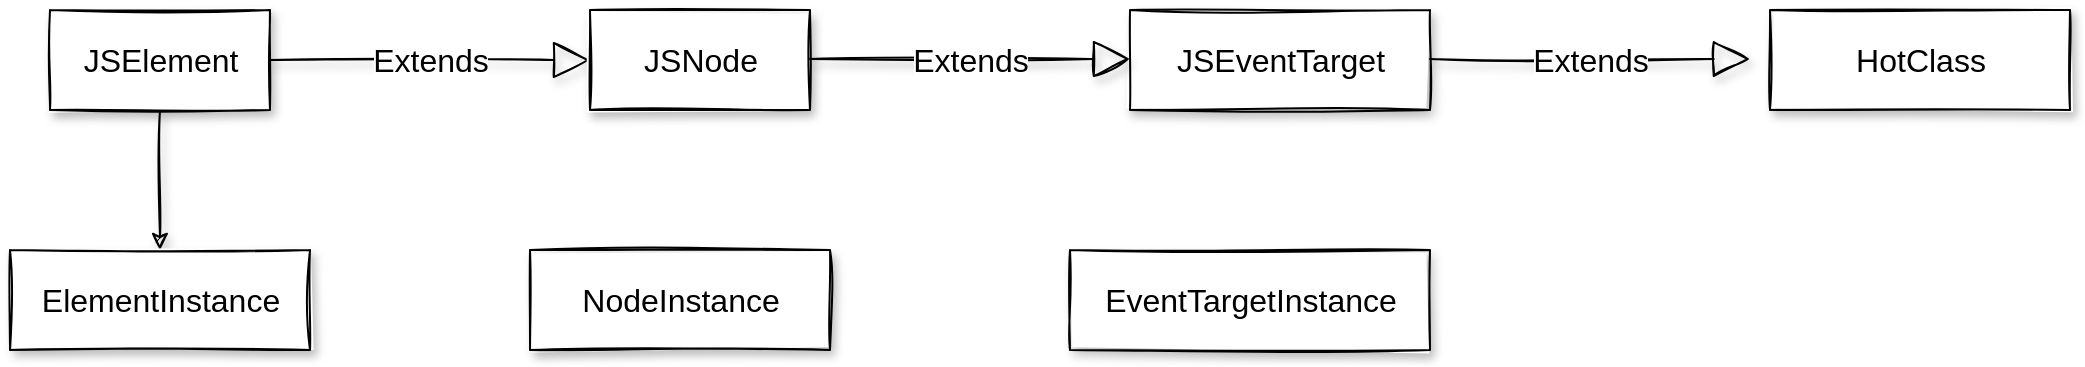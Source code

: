 <mxfile version="14.6.13" type="github">
  <diagram id="DC3t7FKsI6gMT1lBSD-O" name="Page-1">
    <mxGraphModel dx="2066" dy="1074" grid="1" gridSize="10" guides="1" tooltips="1" connect="1" arrows="1" fold="1" page="1" pageScale="1" pageWidth="827" pageHeight="1169" math="0" shadow="0">
      <root>
        <mxCell id="0" />
        <mxCell id="1" parent="0" />
        <mxCell id="-8tuaK7xDPwZjtJdpJcr-10" style="edgeStyle=orthogonalEdgeStyle;rounded=0;sketch=1;orthogonalLoop=1;jettySize=auto;html=1;shadow=1;fontSize=16;" edge="1" parent="1" source="-8tuaK7xDPwZjtJdpJcr-1" target="-8tuaK7xDPwZjtJdpJcr-6">
          <mxGeometry relative="1" as="geometry" />
        </mxCell>
        <mxCell id="-8tuaK7xDPwZjtJdpJcr-1" value="JSElement" style="html=1;fontSize=16;shadow=1;sketch=1;" vertex="1" parent="1">
          <mxGeometry x="120" y="210" width="110" height="50" as="geometry" />
        </mxCell>
        <mxCell id="-8tuaK7xDPwZjtJdpJcr-2" value="Extends" style="endArrow=block;endSize=16;endFill=0;html=1;fontSize=16;shadow=1;sketch=1;" edge="1" parent="1" source="-8tuaK7xDPwZjtJdpJcr-1">
          <mxGeometry width="160" relative="1" as="geometry">
            <mxPoint x="230" y="235" as="sourcePoint" />
            <mxPoint x="390" y="235" as="targetPoint" />
          </mxGeometry>
        </mxCell>
        <mxCell id="-8tuaK7xDPwZjtJdpJcr-3" value="JSNode" style="html=1;fontSize=16;shadow=1;sketch=1;" vertex="1" parent="1">
          <mxGeometry x="390" y="210" width="110" height="50" as="geometry" />
        </mxCell>
        <mxCell id="-8tuaK7xDPwZjtJdpJcr-4" value="JSEventTarget" style="html=1;fontSize=16;shadow=1;sketch=1;" vertex="1" parent="1">
          <mxGeometry x="660" y="210" width="150" height="50" as="geometry" />
        </mxCell>
        <mxCell id="-8tuaK7xDPwZjtJdpJcr-5" value="Extends" style="endArrow=block;endSize=16;endFill=0;html=1;fontSize=16;shadow=1;sketch=1;" edge="1" parent="1">
          <mxGeometry width="160" relative="1" as="geometry">
            <mxPoint x="500" y="234.5" as="sourcePoint" />
            <mxPoint x="660" y="234.5" as="targetPoint" />
          </mxGeometry>
        </mxCell>
        <mxCell id="-8tuaK7xDPwZjtJdpJcr-6" value="ElementInstance" style="html=1;fontSize=16;shadow=1;sketch=1;" vertex="1" parent="1">
          <mxGeometry x="100" y="330" width="150" height="50" as="geometry" />
        </mxCell>
        <mxCell id="-8tuaK7xDPwZjtJdpJcr-7" value="NodeInstance" style="html=1;fontSize=16;shadow=1;sketch=1;" vertex="1" parent="1">
          <mxGeometry x="360" y="330" width="150" height="50" as="geometry" />
        </mxCell>
        <mxCell id="-8tuaK7xDPwZjtJdpJcr-8" value="HotClass" style="html=1;fontSize=16;shadow=1;sketch=1;" vertex="1" parent="1">
          <mxGeometry x="980" y="210" width="150" height="50" as="geometry" />
        </mxCell>
        <mxCell id="-8tuaK7xDPwZjtJdpJcr-9" value="Extends" style="endArrow=block;endSize=16;endFill=0;html=1;fontSize=16;shadow=1;sketch=1;" edge="1" parent="1">
          <mxGeometry width="160" relative="1" as="geometry">
            <mxPoint x="810" y="234.5" as="sourcePoint" />
            <mxPoint x="970" y="234.5" as="targetPoint" />
          </mxGeometry>
        </mxCell>
        <mxCell id="-8tuaK7xDPwZjtJdpJcr-11" value="EventTargetInstance" style="html=1;fontSize=16;shadow=1;sketch=1;" vertex="1" parent="1">
          <mxGeometry x="630" y="330" width="180" height="50" as="geometry" />
        </mxCell>
      </root>
    </mxGraphModel>
  </diagram>
</mxfile>
